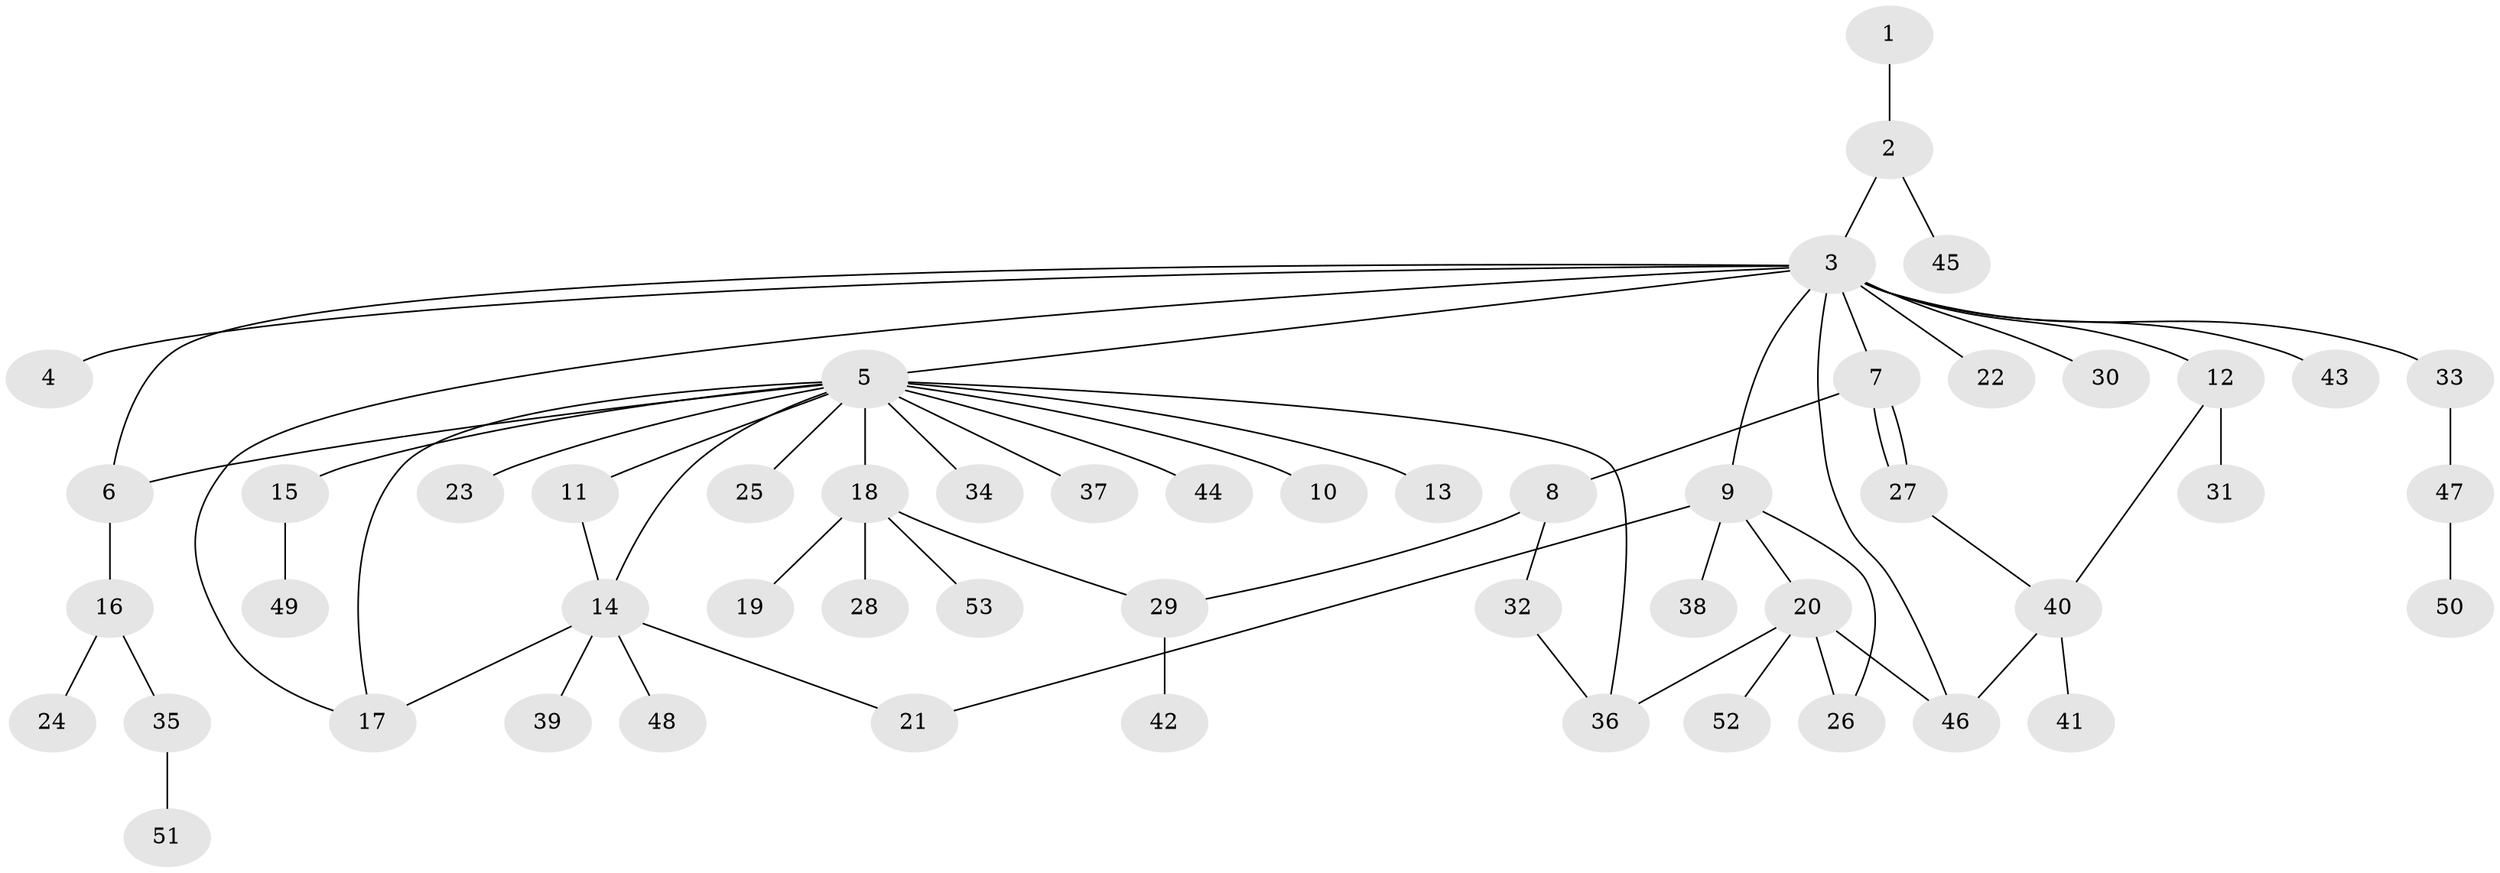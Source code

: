 // coarse degree distribution, {3: 0.25925925925925924, 12: 0.037037037037037035, 11: 0.037037037037037035, 1: 0.5185185185185185, 4: 0.1111111111111111, 2: 0.037037037037037035}
// Generated by graph-tools (version 1.1) at 2025/36/03/04/25 23:36:52]
// undirected, 53 vertices, 65 edges
graph export_dot {
  node [color=gray90,style=filled];
  1;
  2;
  3;
  4;
  5;
  6;
  7;
  8;
  9;
  10;
  11;
  12;
  13;
  14;
  15;
  16;
  17;
  18;
  19;
  20;
  21;
  22;
  23;
  24;
  25;
  26;
  27;
  28;
  29;
  30;
  31;
  32;
  33;
  34;
  35;
  36;
  37;
  38;
  39;
  40;
  41;
  42;
  43;
  44;
  45;
  46;
  47;
  48;
  49;
  50;
  51;
  52;
  53;
  1 -- 2;
  2 -- 3;
  2 -- 45;
  3 -- 4;
  3 -- 5;
  3 -- 6;
  3 -- 7;
  3 -- 9;
  3 -- 12;
  3 -- 17;
  3 -- 22;
  3 -- 30;
  3 -- 33;
  3 -- 43;
  3 -- 46;
  5 -- 6;
  5 -- 10;
  5 -- 11;
  5 -- 13;
  5 -- 14;
  5 -- 15;
  5 -- 17;
  5 -- 18;
  5 -- 23;
  5 -- 25;
  5 -- 34;
  5 -- 36;
  5 -- 37;
  5 -- 44;
  6 -- 16;
  7 -- 8;
  7 -- 27;
  7 -- 27;
  8 -- 29;
  8 -- 32;
  9 -- 20;
  9 -- 21;
  9 -- 26;
  9 -- 38;
  11 -- 14;
  12 -- 31;
  12 -- 40;
  14 -- 17;
  14 -- 21;
  14 -- 39;
  14 -- 48;
  15 -- 49;
  16 -- 24;
  16 -- 35;
  18 -- 19;
  18 -- 28;
  18 -- 29;
  18 -- 53;
  20 -- 26;
  20 -- 36;
  20 -- 46;
  20 -- 52;
  27 -- 40;
  29 -- 42;
  32 -- 36;
  33 -- 47;
  35 -- 51;
  40 -- 41;
  40 -- 46;
  47 -- 50;
}
